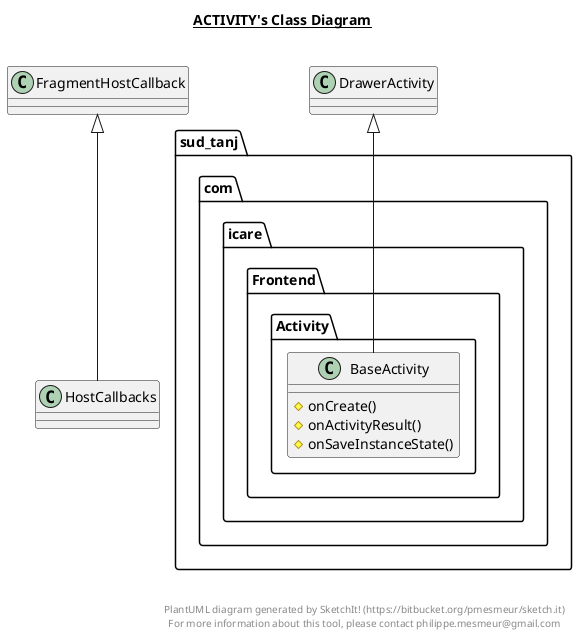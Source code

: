 @startuml

title __ACTIVITY's Class Diagram__\n

  package sud_tanj.com.icare {
    package sud_tanj.com.icare.Frontend.Activity {
      class BaseActivity {
          # onCreate()
          # onActivityResult()
          # onSaveInstanceState()
      }
    }
  }
  

  BaseActivity -up-|> DrawerActivity
  HostCallbacks -up-|> FragmentHostCallback


right footer


PlantUML diagram generated by SketchIt! (https://bitbucket.org/pmesmeur/sketch.it)
For more information about this tool, please contact philippe.mesmeur@gmail.com
endfooter

@enduml
